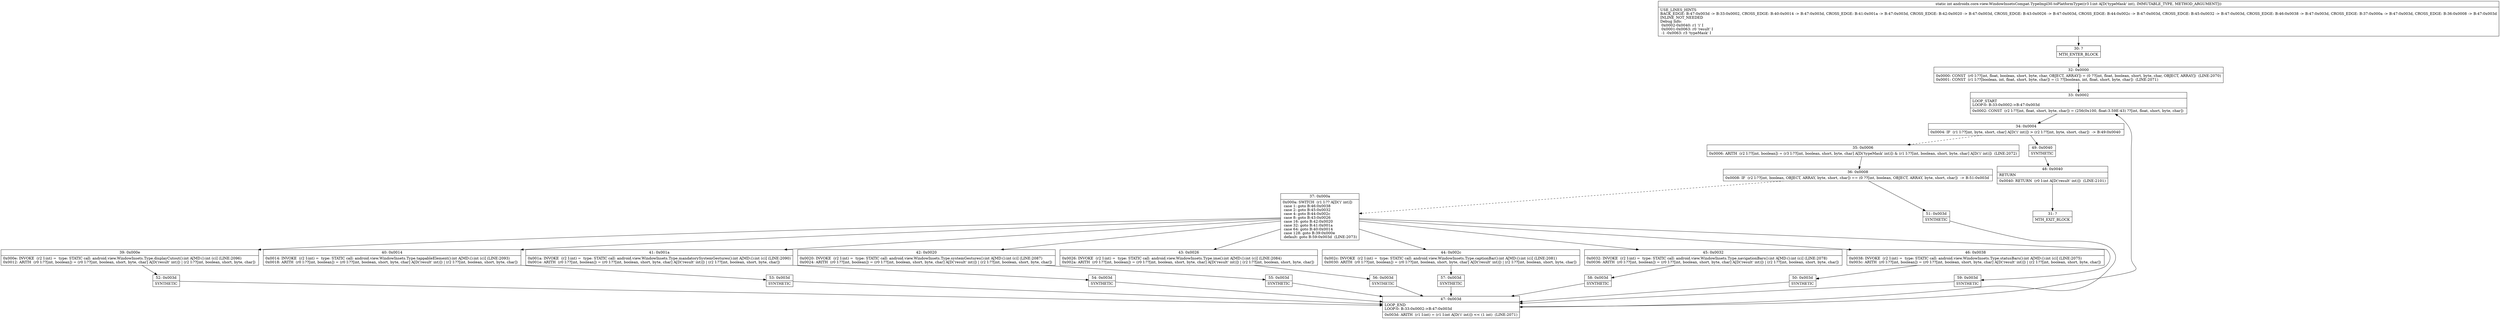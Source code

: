 digraph "CFG forandroidx.core.view.WindowInsetsCompat.TypeImpl30.toPlatformType(I)I" {
Node_30 [shape=record,label="{30\:\ ?|MTH_ENTER_BLOCK\l}"];
Node_32 [shape=record,label="{32\:\ 0x0000|0x0000: CONST  (r0 I:??[int, float, boolean, short, byte, char, OBJECT, ARRAY]) = (0 ??[int, float, boolean, short, byte, char, OBJECT, ARRAY])  (LINE:2070)\l0x0001: CONST  (r1 I:??[boolean, int, float, short, byte, char]) = (1 ??[boolean, int, float, short, byte, char])  (LINE:2071)\l}"];
Node_33 [shape=record,label="{33\:\ 0x0002|LOOP_START\lLOOP:0: B:33:0x0002\-\>B:47:0x003d\l|0x0002: CONST  (r2 I:??[int, float, short, byte, char]) = (256(0x100, float:3.59E\-43) ??[int, float, short, byte, char]) \l}"];
Node_34 [shape=record,label="{34\:\ 0x0004|0x0004: IF  (r1 I:??[int, byte, short, char] A[D('i' int)]) \> (r2 I:??[int, byte, short, char])  \-\> B:49:0x0040 \l}"];
Node_35 [shape=record,label="{35\:\ 0x0006|0x0006: ARITH  (r2 I:??[int, boolean]) = (r3 I:??[int, boolean, short, byte, char] A[D('typeMask' int)]) & (r1 I:??[int, boolean, short, byte, char] A[D('i' int)])  (LINE:2072)\l}"];
Node_36 [shape=record,label="{36\:\ 0x0008|0x0008: IF  (r2 I:??[int, boolean, OBJECT, ARRAY, byte, short, char]) == (0 ??[int, boolean, OBJECT, ARRAY, byte, short, char])  \-\> B:51:0x003d \l}"];
Node_37 [shape=record,label="{37\:\ 0x000a|0x000a: SWITCH  (r1 I:?? A[D('i' int)])\l case 1: goto B:46:0x0038\l case 2: goto B:45:0x0032\l case 4: goto B:44:0x002c\l case 8: goto B:43:0x0026\l case 16: goto B:42:0x0020\l case 32: goto B:41:0x001a\l case 64: goto B:40:0x0014\l case 128: goto B:39:0x000e\l default: goto B:59:0x003d  (LINE:2073)\l}"];
Node_39 [shape=record,label="{39\:\ 0x000e|0x000e: INVOKE  (r2 I:int) =  type: STATIC call: android.view.WindowInsets.Type.displayCutout():int A[MD:():int (c)] (LINE:2096)\l0x0012: ARITH  (r0 I:??[int, boolean]) = (r0 I:??[int, boolean, short, byte, char] A[D('result' int)]) \| (r2 I:??[int, boolean, short, byte, char]) \l}"];
Node_52 [shape=record,label="{52\:\ 0x003d|SYNTHETIC\l}"];
Node_47 [shape=record,label="{47\:\ 0x003d|LOOP_END\lLOOP:0: B:33:0x0002\-\>B:47:0x003d\l|0x003d: ARITH  (r1 I:int) = (r1 I:int A[D('i' int)]) \<\< (1 int)  (LINE:2071)\l}"];
Node_40 [shape=record,label="{40\:\ 0x0014|0x0014: INVOKE  (r2 I:int) =  type: STATIC call: android.view.WindowInsets.Type.tappableElement():int A[MD:():int (c)] (LINE:2093)\l0x0018: ARITH  (r0 I:??[int, boolean]) = (r0 I:??[int, boolean, short, byte, char] A[D('result' int)]) \| (r2 I:??[int, boolean, short, byte, char]) \l}"];
Node_53 [shape=record,label="{53\:\ 0x003d|SYNTHETIC\l}"];
Node_41 [shape=record,label="{41\:\ 0x001a|0x001a: INVOKE  (r2 I:int) =  type: STATIC call: android.view.WindowInsets.Type.mandatorySystemGestures():int A[MD:():int (c)] (LINE:2090)\l0x001e: ARITH  (r0 I:??[int, boolean]) = (r0 I:??[int, boolean, short, byte, char] A[D('result' int)]) \| (r2 I:??[int, boolean, short, byte, char]) \l}"];
Node_54 [shape=record,label="{54\:\ 0x003d|SYNTHETIC\l}"];
Node_42 [shape=record,label="{42\:\ 0x0020|0x0020: INVOKE  (r2 I:int) =  type: STATIC call: android.view.WindowInsets.Type.systemGestures():int A[MD:():int (c)] (LINE:2087)\l0x0024: ARITH  (r0 I:??[int, boolean]) = (r0 I:??[int, boolean, short, byte, char] A[D('result' int)]) \| (r2 I:??[int, boolean, short, byte, char]) \l}"];
Node_55 [shape=record,label="{55\:\ 0x003d|SYNTHETIC\l}"];
Node_43 [shape=record,label="{43\:\ 0x0026|0x0026: INVOKE  (r2 I:int) =  type: STATIC call: android.view.WindowInsets.Type.ime():int A[MD:():int (c)] (LINE:2084)\l0x002a: ARITH  (r0 I:??[int, boolean]) = (r0 I:??[int, boolean, short, byte, char] A[D('result' int)]) \| (r2 I:??[int, boolean, short, byte, char]) \l}"];
Node_56 [shape=record,label="{56\:\ 0x003d|SYNTHETIC\l}"];
Node_44 [shape=record,label="{44\:\ 0x002c|0x002c: INVOKE  (r2 I:int) =  type: STATIC call: android.view.WindowInsets.Type.captionBar():int A[MD:():int (c)] (LINE:2081)\l0x0030: ARITH  (r0 I:??[int, boolean]) = (r0 I:??[int, boolean, short, byte, char] A[D('result' int)]) \| (r2 I:??[int, boolean, short, byte, char]) \l}"];
Node_57 [shape=record,label="{57\:\ 0x003d|SYNTHETIC\l}"];
Node_45 [shape=record,label="{45\:\ 0x0032|0x0032: INVOKE  (r2 I:int) =  type: STATIC call: android.view.WindowInsets.Type.navigationBars():int A[MD:():int (c)] (LINE:2078)\l0x0036: ARITH  (r0 I:??[int, boolean]) = (r0 I:??[int, boolean, short, byte, char] A[D('result' int)]) \| (r2 I:??[int, boolean, short, byte, char]) \l}"];
Node_58 [shape=record,label="{58\:\ 0x003d|SYNTHETIC\l}"];
Node_46 [shape=record,label="{46\:\ 0x0038|0x0038: INVOKE  (r2 I:int) =  type: STATIC call: android.view.WindowInsets.Type.statusBars():int A[MD:():int (c)] (LINE:2075)\l0x003c: ARITH  (r0 I:??[int, boolean]) = (r0 I:??[int, boolean, short, byte, char] A[D('result' int)]) \| (r2 I:??[int, boolean, short, byte, char]) \l}"];
Node_50 [shape=record,label="{50\:\ 0x003d|SYNTHETIC\l}"];
Node_59 [shape=record,label="{59\:\ 0x003d|SYNTHETIC\l}"];
Node_51 [shape=record,label="{51\:\ 0x003d|SYNTHETIC\l}"];
Node_49 [shape=record,label="{49\:\ 0x0040|SYNTHETIC\l}"];
Node_48 [shape=record,label="{48\:\ 0x0040|RETURN\l|0x0040: RETURN  (r0 I:int A[D('result' int)])  (LINE:2101)\l}"];
Node_31 [shape=record,label="{31\:\ ?|MTH_EXIT_BLOCK\l}"];
MethodNode[shape=record,label="{static int androidx.core.view.WindowInsetsCompat.TypeImpl30.toPlatformType((r3 I:int A[D('typeMask' int), IMMUTABLE_TYPE, METHOD_ARGUMENT]))  | USE_LINES_HINTS\lBACK_EDGE: B:47:0x003d \-\> B:33:0x0002, CROSS_EDGE: B:40:0x0014 \-\> B:47:0x003d, CROSS_EDGE: B:41:0x001a \-\> B:47:0x003d, CROSS_EDGE: B:42:0x0020 \-\> B:47:0x003d, CROSS_EDGE: B:43:0x0026 \-\> B:47:0x003d, CROSS_EDGE: B:44:0x002c \-\> B:47:0x003d, CROSS_EDGE: B:45:0x0032 \-\> B:47:0x003d, CROSS_EDGE: B:46:0x0038 \-\> B:47:0x003d, CROSS_EDGE: B:37:0x000a \-\> B:47:0x003d, CROSS_EDGE: B:36:0x0008 \-\> B:47:0x003d\lINLINE_NOT_NEEDED\lDebug Info:\l  0x0002\-0x0040: r1 'i' I\l  0x0001\-0x0063: r0 'result' I\l  \-1 \-0x0063: r3 'typeMask' I\l}"];
MethodNode -> Node_30;Node_30 -> Node_32;
Node_32 -> Node_33;
Node_33 -> Node_34;
Node_34 -> Node_35[style=dashed];
Node_34 -> Node_49;
Node_35 -> Node_36;
Node_36 -> Node_37[style=dashed];
Node_36 -> Node_51;
Node_37 -> Node_39;
Node_37 -> Node_40;
Node_37 -> Node_41;
Node_37 -> Node_42;
Node_37 -> Node_43;
Node_37 -> Node_44;
Node_37 -> Node_45;
Node_37 -> Node_46;
Node_37 -> Node_59;
Node_39 -> Node_52;
Node_52 -> Node_47;
Node_47 -> Node_33;
Node_40 -> Node_53;
Node_53 -> Node_47;
Node_41 -> Node_54;
Node_54 -> Node_47;
Node_42 -> Node_55;
Node_55 -> Node_47;
Node_43 -> Node_56;
Node_56 -> Node_47;
Node_44 -> Node_57;
Node_57 -> Node_47;
Node_45 -> Node_58;
Node_58 -> Node_47;
Node_46 -> Node_50;
Node_50 -> Node_47;
Node_59 -> Node_47;
Node_51 -> Node_47;
Node_49 -> Node_48;
Node_48 -> Node_31;
}

